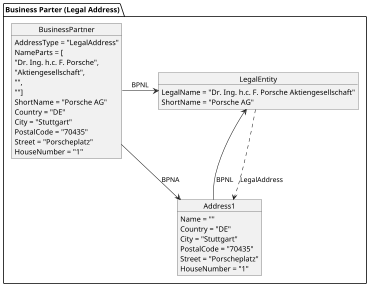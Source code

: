 @startuml legal-address

skinparam dpi 50

package "Business Parter (Legal Address)" {
  object LegalEntity {
    LegalName = "Dr. Ing. h.c. F. Porsche Aktiengesellschaft"
    ShortName = "Porsche AG"
  }

  object Address1 {
    Name = ""
    Country = "DE"
    City = "Stuttgart"
    PostalCode = "70435"
    Street = "Porscheplatz"
    HouseNumber = "1"
  }

  object BusinessPartner {
    AddressType = "LegalAddress"
    NameParts = [
      "Dr. Ing. h.c. F. Porsche", 
      "Aktiengesellschaft", 
      "", 
      ""]
    ShortName = "Porsche AG"
    Country = "DE"
    City = "Stuttgart"
    PostalCode = "70435"
    Street = "Porscheplatz"
    HouseNumber = "1"
  }

  BusinessPartner -r-> LegalEntity : BPNL
  BusinessPartner -r-> Address1 : BPNA
  LegalEntity .d.> Address1 : LegalAddress
  Address1 -u-> LegalEntity : BPNL
}

@enduml


